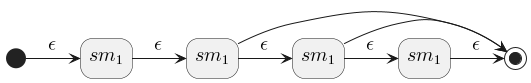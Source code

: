 @startuml

`
@startuml
hide empty description

state "<math>sm_1</math>" as sm1a
state "<math>sm_1</math>" as sm1b
state "<math>sm_1</math>" as sm1c
state "<math>sm_1</math>" as sm1d

[*]  -> sm1a : <math>\epsilon</math>
sm1a -> sm1b : <math>\epsilon</math>
sm1b -> sm1c : <math>\epsilon</math>
sm1c -> sm1d : <math>\epsilon</math>
sm1d -> [*]  : <math>\epsilon</math>

sm1b -> [*]
sm1c -> [*]

@enduml
`

@enduml